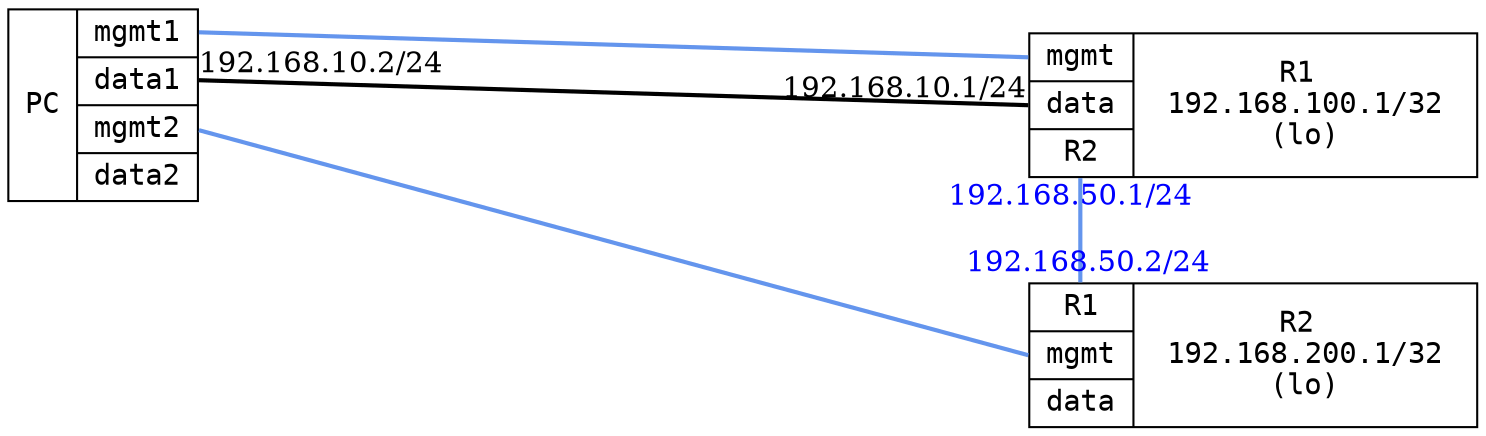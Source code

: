 graph "2x2" {
	layout="neato";
	overlap="false";
	esep="+20";
	size=10

        node [shape=record, fontname="monospace"];
	edge [color="cornflowerblue", penwidth="2"];

	PC [
	    label="PC | { <mgmt1> mgmt1 | <data1> data1 | <mgmt2> mgmt2 | <data2> data2 }",
	    pos="20,80!",
	    kind="controller",
	];

        R1 [
	    label="{ <mgmt> mgmt | <data> data | <R2> R2} | R1 \n 192.168.100.1/32 \n(lo)",
	    pos="250,80!",

	    kind="infix",
	];
	R2 [
	    label="{ <R1> R1 |<mgmt> mgmt | <data> data  } | R2 \n 192.168.200.1/32 \n(lo)",
	    pos="250,30!",

	    kind="infix",
	];
	PC:mgmt1 -- R1:mgmt [kind=mgmt]
        PC:mgmt2 -- R2:mgmt [kind=mgmt]
	PC:data1 -- R1:data [color="black", headlabel="192.168.10.1/24", taillabel="192.168.10.2/24", fontcolor="black"]
	R1:R2 -- R2:R1 [headlabel="192.168.50.2/24", taillabel="192.168.50.1/24", labeldistance=1, fontcolor="blue"]
}
